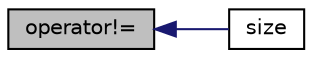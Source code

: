 digraph "operator!="
{
  bgcolor="transparent";
  edge [fontname="Helvetica",fontsize="10",labelfontname="Helvetica",labelfontsize="10"];
  node [fontname="Helvetica",fontsize="10",shape=record];
  rankdir="LR";
  Node115 [label="operator!=",height=0.2,width=0.4,color="black", fillcolor="grey75", style="filled", fontcolor="black"];
  Node115 -> Node116 [dir="back",color="midnightblue",fontsize="10",style="solid",fontname="Helvetica"];
  Node116 [label="size",height=0.2,width=0.4,color="black",URL="$a31953.html#a0eab0e27c1d6263d45205b01fbaeb648",tooltip="Return size of this patch in the polyMesh face list. "];
}
